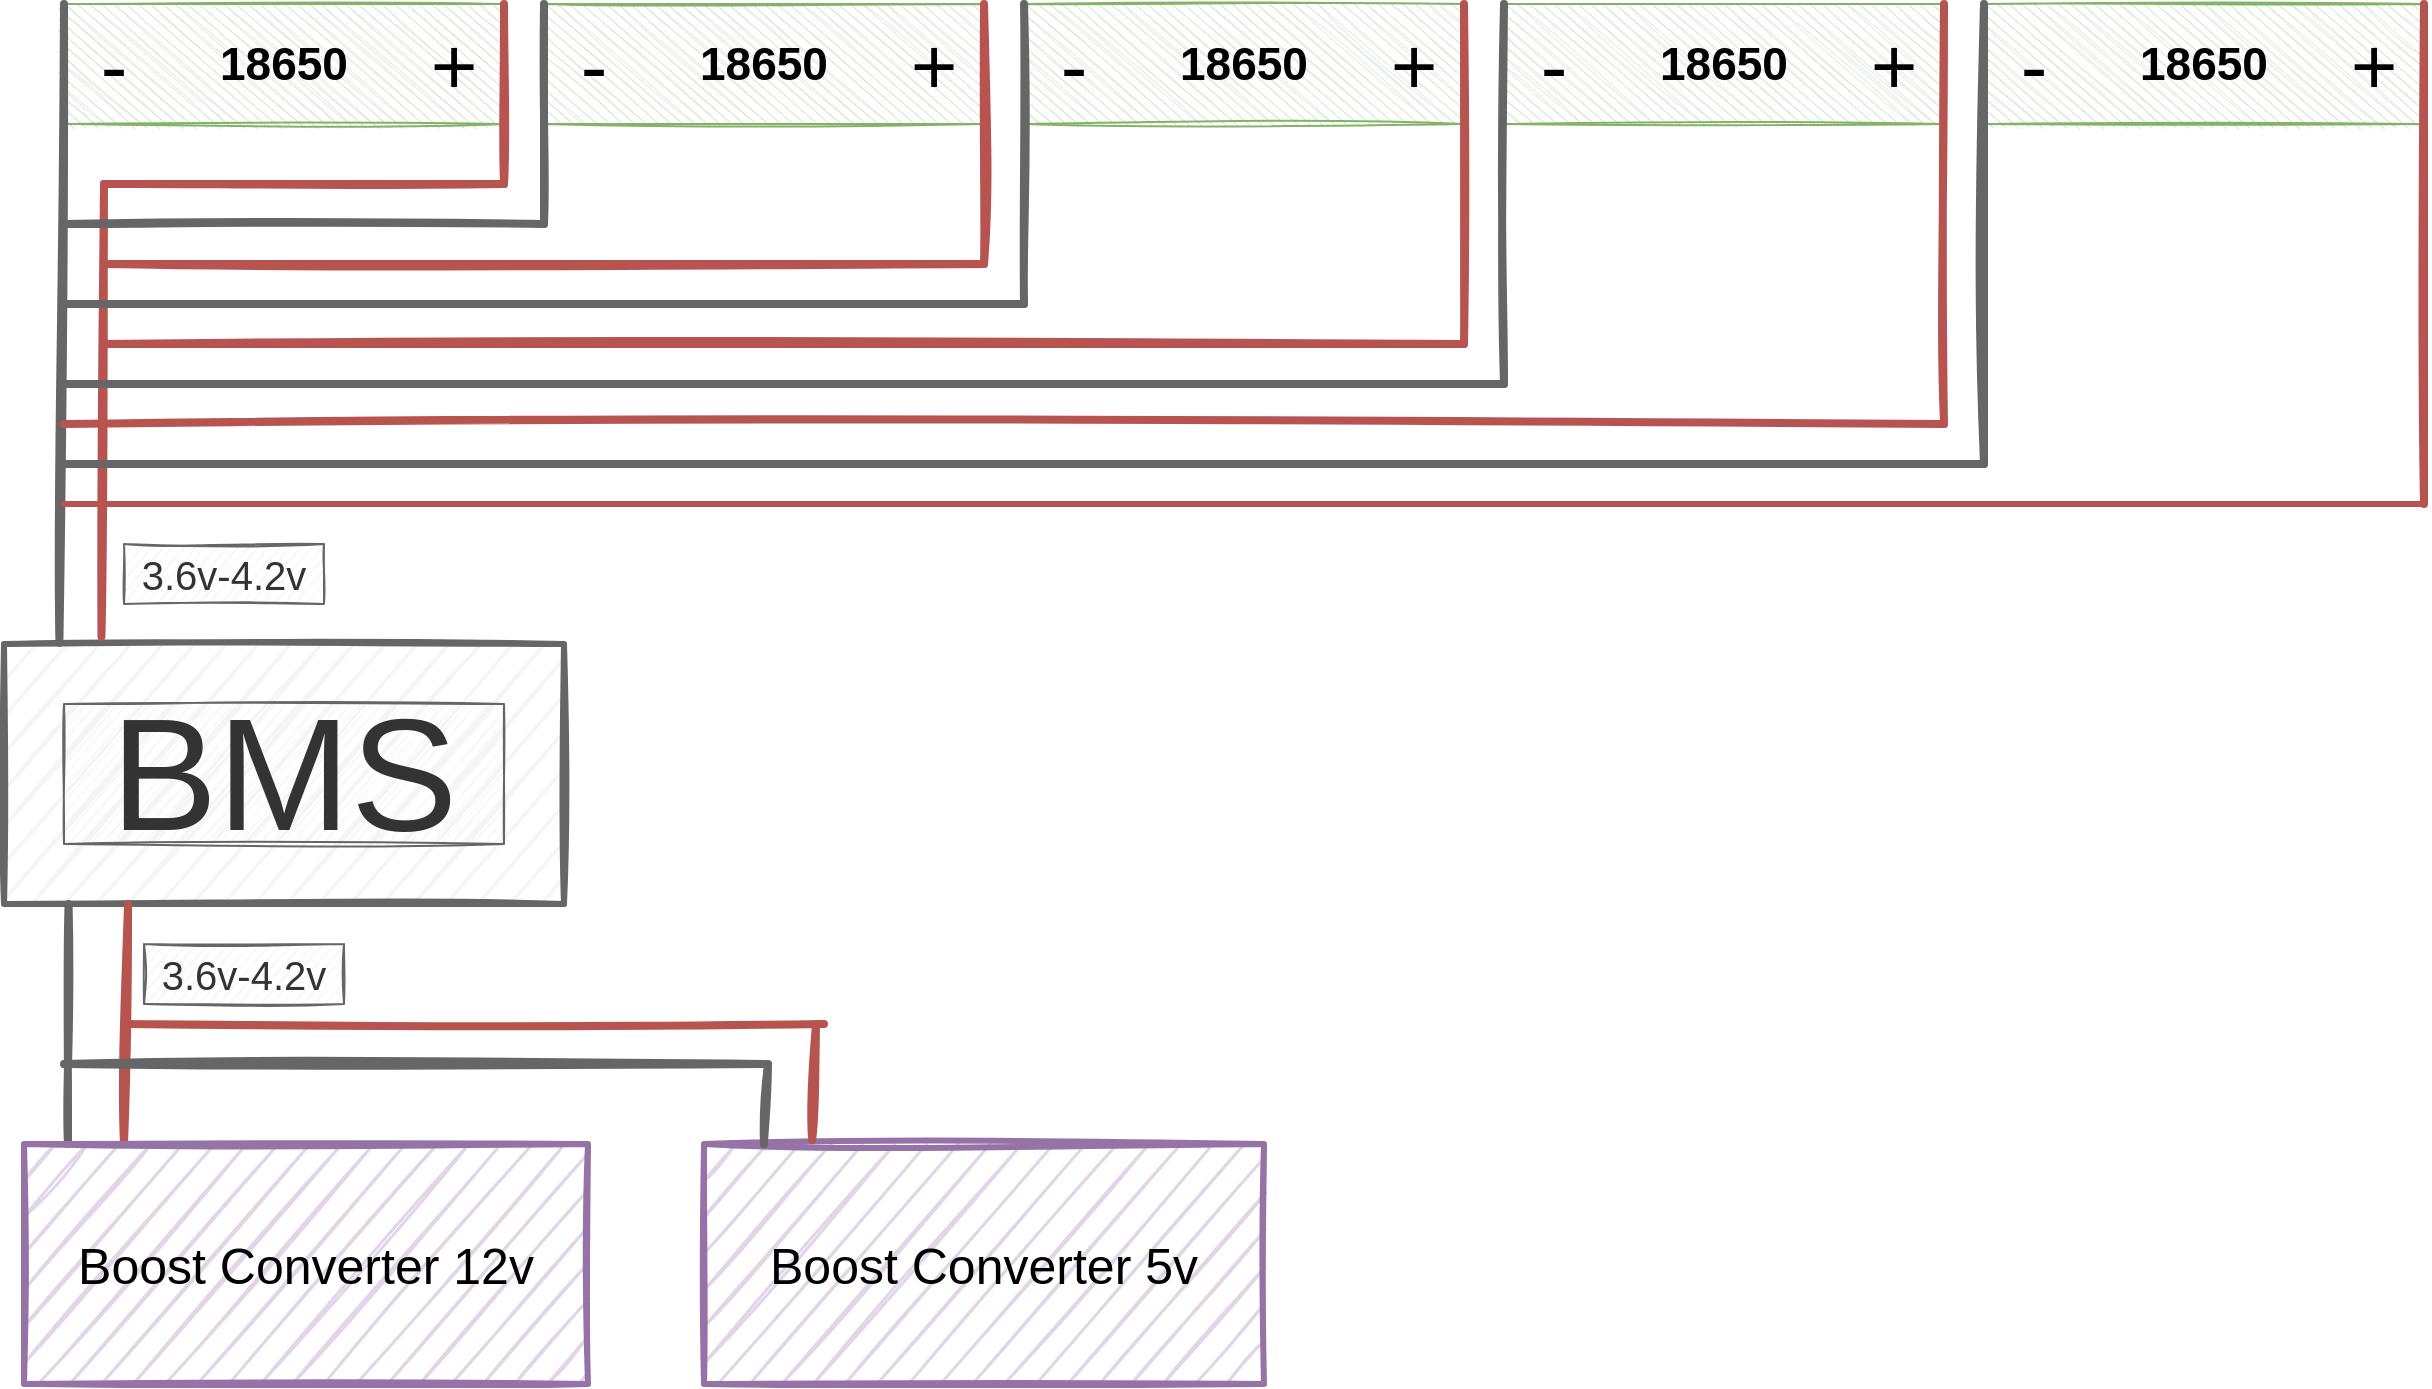 <mxfile version="14.4.3" type="github">
  <diagram id="_PQn1Uy8t_eb8sXLkzAz" name="Page-1">
    <mxGraphModel dx="2062" dy="1122" grid="1" gridSize="10" guides="1" tooltips="1" connect="1" arrows="1" fold="1" page="1" pageScale="1" pageWidth="850" pageHeight="1100" math="0" shadow="0">
      <root>
        <mxCell id="0" />
        <mxCell id="1" parent="0" />
        <mxCell id="i-8vvmm6yCiT5ENzY_J1-1" value="&lt;font size=&quot;1&quot;&gt;&lt;b style=&quot;font-size: 23px&quot;&gt;18650&lt;/b&gt;&lt;/font&gt;" style="rounded=0;whiteSpace=wrap;html=1;direction=south;fillColor=#d5e8d4;strokeColor=#82b366;sketch=1;" vertex="1" parent="1">
          <mxGeometry x="40" y="40" width="220" height="60" as="geometry" />
        </mxCell>
        <mxCell id="i-8vvmm6yCiT5ENzY_J1-6" value="&lt;font style=&quot;font-size: 40px&quot;&gt;+&lt;/font&gt;" style="text;html=1;strokeColor=none;fillColor=none;align=center;verticalAlign=middle;whiteSpace=wrap;rounded=0;sketch=1;" vertex="1" parent="1">
          <mxGeometry x="220" y="55" width="30" height="30" as="geometry" />
        </mxCell>
        <mxCell id="i-8vvmm6yCiT5ENzY_J1-7" value="&lt;font style=&quot;font-size: 40px&quot;&gt;-&lt;/font&gt;" style="text;html=1;strokeColor=none;fillColor=none;align=center;verticalAlign=middle;whiteSpace=wrap;rounded=0;sketch=1;" vertex="1" parent="1">
          <mxGeometry x="50" y="55" width="30" height="30" as="geometry" />
        </mxCell>
        <mxCell id="i-8vvmm6yCiT5ENzY_J1-10" value="" style="endArrow=none;html=1;strokeWidth=4;sketch=1;fillColor=#f8cecc;strokeColor=#b85450;" edge="1" parent="1">
          <mxGeometry width="50" height="50" relative="1" as="geometry">
            <mxPoint x="260" y="130" as="sourcePoint" />
            <mxPoint x="260" y="40" as="targetPoint" />
          </mxGeometry>
        </mxCell>
        <mxCell id="i-8vvmm6yCiT5ENzY_J1-11" value="" style="endArrow=none;html=1;strokeWidth=4;sketch=1;fillColor=#f5f5f5;strokeColor=#666666;shadow=0;exitX=0.099;exitY=-0.005;exitDx=0;exitDy=0;exitPerimeter=0;" edge="1" parent="1" source="i-8vvmm6yCiT5ENzY_J1-33">
          <mxGeometry width="50" height="50" relative="1" as="geometry">
            <mxPoint x="40" y="360" as="sourcePoint" />
            <mxPoint x="40" y="40" as="targetPoint" />
          </mxGeometry>
        </mxCell>
        <mxCell id="i-8vvmm6yCiT5ENzY_J1-12" value="&lt;font size=&quot;1&quot;&gt;&lt;b style=&quot;font-size: 23px&quot;&gt;18650&lt;/b&gt;&lt;/font&gt;" style="rounded=0;whiteSpace=wrap;html=1;direction=south;fillColor=#d5e8d4;strokeColor=#82b366;sketch=1;" vertex="1" parent="1">
          <mxGeometry x="280" y="40" width="220" height="60" as="geometry" />
        </mxCell>
        <mxCell id="i-8vvmm6yCiT5ENzY_J1-13" value="&lt;font style=&quot;font-size: 40px&quot;&gt;+&lt;/font&gt;" style="text;html=1;strokeColor=none;fillColor=none;align=center;verticalAlign=middle;whiteSpace=wrap;rounded=0;sketch=1;" vertex="1" parent="1">
          <mxGeometry x="460" y="55" width="30" height="30" as="geometry" />
        </mxCell>
        <mxCell id="i-8vvmm6yCiT5ENzY_J1-14" value="&lt;font style=&quot;font-size: 40px&quot;&gt;-&lt;/font&gt;" style="text;html=1;strokeColor=none;fillColor=none;align=center;verticalAlign=middle;whiteSpace=wrap;rounded=0;sketch=1;" vertex="1" parent="1">
          <mxGeometry x="290" y="55" width="30" height="30" as="geometry" />
        </mxCell>
        <mxCell id="i-8vvmm6yCiT5ENzY_J1-15" value="" style="endArrow=none;html=1;strokeWidth=4;sketch=1;fillColor=#f8cecc;strokeColor=#b85450;" edge="1" parent="1">
          <mxGeometry width="50" height="50" relative="1" as="geometry">
            <mxPoint x="500" y="170" as="sourcePoint" />
            <mxPoint x="500" y="40" as="targetPoint" />
          </mxGeometry>
        </mxCell>
        <mxCell id="i-8vvmm6yCiT5ENzY_J1-16" value="" style="endArrow=none;html=1;strokeWidth=4;sketch=1;fillColor=#f5f5f5;strokeColor=#666666;" edge="1" parent="1">
          <mxGeometry width="50" height="50" relative="1" as="geometry">
            <mxPoint x="280" y="150" as="sourcePoint" />
            <mxPoint x="280" y="40" as="targetPoint" />
          </mxGeometry>
        </mxCell>
        <mxCell id="i-8vvmm6yCiT5ENzY_J1-17" value="&lt;font size=&quot;1&quot;&gt;&lt;b style=&quot;font-size: 23px&quot;&gt;18650&lt;/b&gt;&lt;/font&gt;" style="rounded=0;whiteSpace=wrap;html=1;direction=south;fillColor=#d5e8d4;strokeColor=#82b366;sketch=1;" vertex="1" parent="1">
          <mxGeometry x="520" y="40" width="220" height="60" as="geometry" />
        </mxCell>
        <mxCell id="i-8vvmm6yCiT5ENzY_J1-18" value="&lt;font style=&quot;font-size: 40px&quot;&gt;+&lt;/font&gt;" style="text;html=1;strokeColor=none;fillColor=none;align=center;verticalAlign=middle;whiteSpace=wrap;rounded=0;sketch=1;" vertex="1" parent="1">
          <mxGeometry x="700" y="55" width="30" height="30" as="geometry" />
        </mxCell>
        <mxCell id="i-8vvmm6yCiT5ENzY_J1-19" value="&lt;font style=&quot;font-size: 40px&quot;&gt;-&lt;/font&gt;" style="text;html=1;strokeColor=none;fillColor=none;align=center;verticalAlign=middle;whiteSpace=wrap;rounded=0;sketch=1;" vertex="1" parent="1">
          <mxGeometry x="530" y="55" width="30" height="30" as="geometry" />
        </mxCell>
        <mxCell id="i-8vvmm6yCiT5ENzY_J1-20" value="" style="endArrow=none;html=1;strokeWidth=4;sketch=1;fillColor=#f8cecc;strokeColor=#b85450;" edge="1" parent="1">
          <mxGeometry width="50" height="50" relative="1" as="geometry">
            <mxPoint x="740" y="210" as="sourcePoint" />
            <mxPoint x="740" y="40" as="targetPoint" />
          </mxGeometry>
        </mxCell>
        <mxCell id="i-8vvmm6yCiT5ENzY_J1-21" value="" style="endArrow=none;html=1;strokeWidth=4;sketch=1;fillColor=#f5f5f5;strokeColor=#666666;" edge="1" parent="1">
          <mxGeometry width="50" height="50" relative="1" as="geometry">
            <mxPoint x="520" y="190" as="sourcePoint" />
            <mxPoint x="520" y="40" as="targetPoint" />
          </mxGeometry>
        </mxCell>
        <mxCell id="i-8vvmm6yCiT5ENzY_J1-22" value="&lt;font size=&quot;1&quot;&gt;&lt;b style=&quot;font-size: 23px&quot;&gt;18650&lt;/b&gt;&lt;/font&gt;" style="rounded=0;whiteSpace=wrap;html=1;direction=south;fillColor=#d5e8d4;strokeColor=#82b366;sketch=1;" vertex="1" parent="1">
          <mxGeometry x="760" y="40" width="220" height="60" as="geometry" />
        </mxCell>
        <mxCell id="i-8vvmm6yCiT5ENzY_J1-23" value="&lt;font style=&quot;font-size: 40px&quot;&gt;+&lt;/font&gt;" style="text;html=1;strokeColor=none;fillColor=none;align=center;verticalAlign=middle;whiteSpace=wrap;rounded=0;sketch=1;" vertex="1" parent="1">
          <mxGeometry x="940" y="55" width="30" height="30" as="geometry" />
        </mxCell>
        <mxCell id="i-8vvmm6yCiT5ENzY_J1-24" value="&lt;font style=&quot;font-size: 40px&quot;&gt;-&lt;/font&gt;" style="text;html=1;strokeColor=none;fillColor=none;align=center;verticalAlign=middle;whiteSpace=wrap;rounded=0;sketch=1;" vertex="1" parent="1">
          <mxGeometry x="770" y="55" width="30" height="30" as="geometry" />
        </mxCell>
        <mxCell id="i-8vvmm6yCiT5ENzY_J1-25" value="" style="endArrow=none;html=1;strokeWidth=4;sketch=1;fillColor=#f8cecc;strokeColor=#b85450;" edge="1" parent="1">
          <mxGeometry width="50" height="50" relative="1" as="geometry">
            <mxPoint x="980" y="250" as="sourcePoint" />
            <mxPoint x="980" y="40" as="targetPoint" />
          </mxGeometry>
        </mxCell>
        <mxCell id="i-8vvmm6yCiT5ENzY_J1-26" value="" style="endArrow=none;html=1;strokeWidth=4;sketch=1;fillColor=#f5f5f5;strokeColor=#666666;" edge="1" parent="1">
          <mxGeometry width="50" height="50" relative="1" as="geometry">
            <mxPoint x="760" y="230" as="sourcePoint" />
            <mxPoint x="760" y="40" as="targetPoint" />
          </mxGeometry>
        </mxCell>
        <mxCell id="i-8vvmm6yCiT5ENzY_J1-27" value="&lt;font size=&quot;1&quot;&gt;&lt;b style=&quot;font-size: 23px&quot;&gt;18650&lt;/b&gt;&lt;/font&gt;" style="rounded=0;whiteSpace=wrap;html=1;direction=south;fillColor=#d5e8d4;strokeColor=#82b366;sketch=1;" vertex="1" parent="1">
          <mxGeometry x="1000" y="40" width="220" height="60" as="geometry" />
        </mxCell>
        <mxCell id="i-8vvmm6yCiT5ENzY_J1-28" value="&lt;font style=&quot;font-size: 40px&quot;&gt;+&lt;/font&gt;" style="text;html=1;strokeColor=none;fillColor=none;align=center;verticalAlign=middle;whiteSpace=wrap;rounded=0;sketch=1;" vertex="1" parent="1">
          <mxGeometry x="1180" y="55" width="30" height="30" as="geometry" />
        </mxCell>
        <mxCell id="i-8vvmm6yCiT5ENzY_J1-29" value="&lt;font style=&quot;font-size: 40px&quot;&gt;-&lt;/font&gt;" style="text;html=1;strokeColor=none;fillColor=none;align=center;verticalAlign=middle;whiteSpace=wrap;rounded=0;sketch=1;" vertex="1" parent="1">
          <mxGeometry x="1010" y="55" width="30" height="30" as="geometry" />
        </mxCell>
        <mxCell id="i-8vvmm6yCiT5ENzY_J1-30" value="" style="endArrow=none;html=1;strokeWidth=4;sketch=1;fillColor=#f8cecc;strokeColor=#b85450;" edge="1" parent="1">
          <mxGeometry width="50" height="50" relative="1" as="geometry">
            <mxPoint x="1220" y="290" as="sourcePoint" />
            <mxPoint x="1220" y="40" as="targetPoint" />
          </mxGeometry>
        </mxCell>
        <mxCell id="i-8vvmm6yCiT5ENzY_J1-31" value="" style="endArrow=none;html=1;strokeWidth=4;sketch=1;fillColor=#f5f5f5;strokeColor=#666666;" edge="1" parent="1">
          <mxGeometry width="50" height="50" relative="1" as="geometry">
            <mxPoint x="1000" y="270" as="sourcePoint" />
            <mxPoint x="1000" y="40" as="targetPoint" />
          </mxGeometry>
        </mxCell>
        <mxCell id="i-8vvmm6yCiT5ENzY_J1-33" value="" style="rounded=0;whiteSpace=wrap;html=1;sketch=1;strokeWidth=3;strokeColor=#666666;fontColor=#333333;fillColor=#f5f5f5;" vertex="1" parent="1">
          <mxGeometry x="10" y="360" width="280" height="130" as="geometry" />
        </mxCell>
        <mxCell id="i-8vvmm6yCiT5ENzY_J1-34" value="" style="endArrow=none;html=1;strokeWidth=4;sketch=1;fillColor=#f8cecc;strokeColor=#b85450;exitX=0.174;exitY=-0.028;exitDx=0;exitDy=0;exitPerimeter=0;" edge="1" parent="1" source="i-8vvmm6yCiT5ENzY_J1-33">
          <mxGeometry width="50" height="50" relative="1" as="geometry">
            <mxPoint x="170.0" y="130" as="sourcePoint" />
            <mxPoint x="60" y="130" as="targetPoint" />
          </mxGeometry>
        </mxCell>
        <mxCell id="i-8vvmm6yCiT5ENzY_J1-35" value="" style="endArrow=none;html=1;strokeWidth=4;sketch=1;fillColor=#f8cecc;strokeColor=#b85450;" edge="1" parent="1">
          <mxGeometry width="50" height="50" relative="1" as="geometry">
            <mxPoint x="60" y="130" as="sourcePoint" />
            <mxPoint x="260" y="130" as="targetPoint" />
          </mxGeometry>
        </mxCell>
        <mxCell id="i-8vvmm6yCiT5ENzY_J1-36" value="" style="endArrow=none;html=1;strokeWidth=4;sketch=1;fillColor=#f5f5f5;strokeColor=#666666;" edge="1" parent="1">
          <mxGeometry width="50" height="50" relative="1" as="geometry">
            <mxPoint x="40" y="150" as="sourcePoint" />
            <mxPoint x="280" y="150" as="targetPoint" />
          </mxGeometry>
        </mxCell>
        <mxCell id="i-8vvmm6yCiT5ENzY_J1-37" value="" style="endArrow=none;html=1;strokeWidth=4;sketch=1;fillColor=#f8cecc;strokeColor=#b85450;" edge="1" parent="1">
          <mxGeometry width="50" height="50" relative="1" as="geometry">
            <mxPoint x="60" y="170" as="sourcePoint" />
            <mxPoint x="500" y="170" as="targetPoint" />
          </mxGeometry>
        </mxCell>
        <mxCell id="i-8vvmm6yCiT5ENzY_J1-39" value="" style="endArrow=none;html=1;strokeWidth=4;sketch=1;fillColor=#f5f5f5;strokeColor=#666666;" edge="1" parent="1">
          <mxGeometry width="50" height="50" relative="1" as="geometry">
            <mxPoint x="40" y="190" as="sourcePoint" />
            <mxPoint x="520" y="190" as="targetPoint" />
          </mxGeometry>
        </mxCell>
        <mxCell id="i-8vvmm6yCiT5ENzY_J1-40" value="" style="endArrow=none;html=1;strokeWidth=4;sketch=1;fillColor=#f8cecc;strokeColor=#b85450;" edge="1" parent="1">
          <mxGeometry width="50" height="50" relative="1" as="geometry">
            <mxPoint x="60" y="210" as="sourcePoint" />
            <mxPoint x="740" y="210" as="targetPoint" />
          </mxGeometry>
        </mxCell>
        <mxCell id="i-8vvmm6yCiT5ENzY_J1-41" value="" style="endArrow=none;html=1;strokeWidth=4;sketch=1;fillColor=#f5f5f5;strokeColor=#666666;" edge="1" parent="1">
          <mxGeometry width="50" height="50" relative="1" as="geometry">
            <mxPoint x="40" y="230" as="sourcePoint" />
            <mxPoint x="760" y="230" as="targetPoint" />
          </mxGeometry>
        </mxCell>
        <mxCell id="i-8vvmm6yCiT5ENzY_J1-42" value="" style="endArrow=none;html=1;strokeWidth=4;sketch=1;fillColor=#f8cecc;strokeColor=#b85450;" edge="1" parent="1">
          <mxGeometry width="50" height="50" relative="1" as="geometry">
            <mxPoint x="40" y="250" as="sourcePoint" />
            <mxPoint x="980" y="250" as="targetPoint" />
          </mxGeometry>
        </mxCell>
        <mxCell id="i-8vvmm6yCiT5ENzY_J1-43" value="" style="endArrow=none;html=1;strokeWidth=4;sketch=1;fillColor=#f5f5f5;strokeColor=#666666;" edge="1" parent="1">
          <mxGeometry width="50" height="50" relative="1" as="geometry">
            <mxPoint x="40" y="270" as="sourcePoint" />
            <mxPoint x="1000" y="270" as="targetPoint" />
          </mxGeometry>
        </mxCell>
        <mxCell id="i-8vvmm6yCiT5ENzY_J1-44" value="" style="endArrow=none;html=1;strokeWidth=3;sketch=1;fillColor=#f8cecc;strokeColor=#b85450;" edge="1" parent="1">
          <mxGeometry width="50" height="50" relative="1" as="geometry">
            <mxPoint x="40" y="290" as="sourcePoint" />
            <mxPoint x="1220" y="290" as="targetPoint" />
          </mxGeometry>
        </mxCell>
        <mxCell id="i-8vvmm6yCiT5ENzY_J1-45" value="&lt;font style=&quot;font-size: 80px&quot;&gt;BMS&lt;/font&gt;" style="text;html=1;strokeColor=#666666;fillColor=#f5f5f5;align=center;verticalAlign=middle;whiteSpace=wrap;rounded=0;sketch=1;fontColor=#333333;" vertex="1" parent="1">
          <mxGeometry x="40" y="390" width="220" height="70" as="geometry" />
        </mxCell>
        <mxCell id="i-8vvmm6yCiT5ENzY_J1-49" value="&lt;font style=&quot;font-size: 20px&quot;&gt;3.6v-4.2v&lt;/font&gt;" style="text;html=1;strokeColor=#666666;fillColor=#f5f5f5;align=center;verticalAlign=middle;whiteSpace=wrap;rounded=0;sketch=1;fontColor=#333333;" vertex="1" parent="1">
          <mxGeometry x="70" y="310" width="100" height="30" as="geometry" />
        </mxCell>
        <mxCell id="i-8vvmm6yCiT5ENzY_J1-51" value="&lt;font style=&quot;font-size: 25px&quot;&gt;Boost Converter 5v&lt;/font&gt;" style="rounded=0;whiteSpace=wrap;html=1;sketch=1;strokeWidth=3;strokeColor=#9673a6;fillColor=#e1d5e7;" vertex="1" parent="1">
          <mxGeometry x="360" y="610" width="280" height="120" as="geometry" />
        </mxCell>
        <mxCell id="i-8vvmm6yCiT5ENzY_J1-53" value="" style="endArrow=none;html=1;strokeWidth=4;sketch=1;fillColor=#f5f5f5;strokeColor=#666666;shadow=0;" edge="1" parent="1">
          <mxGeometry width="50" height="50" relative="1" as="geometry">
            <mxPoint x="42" y="610" as="sourcePoint" />
            <mxPoint x="42.28" y="490" as="targetPoint" />
          </mxGeometry>
        </mxCell>
        <mxCell id="i-8vvmm6yCiT5ENzY_J1-55" value="" style="endArrow=none;html=1;strokeWidth=4;sketch=1;fillColor=#f5f5f5;strokeColor=#666666;shadow=0;exitX=0.108;exitY=0;exitDx=0;exitDy=0;exitPerimeter=0;" edge="1" parent="1">
          <mxGeometry width="50" height="50" relative="1" as="geometry">
            <mxPoint x="390" y="610" as="sourcePoint" />
            <mxPoint x="392" y="570" as="targetPoint" />
          </mxGeometry>
        </mxCell>
        <mxCell id="i-8vvmm6yCiT5ENzY_J1-56" value="" style="endArrow=none;html=1;strokeWidth=4;sketch=1;fillColor=#f8cecc;strokeColor=#b85450;shadow=0;exitX=0.194;exitY=-0.016;exitDx=0;exitDy=0;exitPerimeter=0;" edge="1" parent="1">
          <mxGeometry width="50" height="50" relative="1" as="geometry">
            <mxPoint x="414.08" y="608.08" as="sourcePoint" />
            <mxPoint x="416" y="550" as="targetPoint" />
          </mxGeometry>
        </mxCell>
        <mxCell id="i-8vvmm6yCiT5ENzY_J1-58" value="" style="endArrow=none;html=1;strokeWidth=4;sketch=1;fillColor=#f8cecc;strokeColor=#b85450;shadow=0;" edge="1" parent="1">
          <mxGeometry width="50" height="50" relative="1" as="geometry">
            <mxPoint x="70" y="550" as="sourcePoint" />
            <mxPoint x="420" y="550" as="targetPoint" />
          </mxGeometry>
        </mxCell>
        <mxCell id="i-8vvmm6yCiT5ENzY_J1-59" value="" style="endArrow=none;html=1;strokeWidth=4;sketch=1;fillColor=#f8cecc;strokeColor=#b85450;shadow=0;exitX=0.108;exitY=0;exitDx=0;exitDy=0;exitPerimeter=0;" edge="1" parent="1">
          <mxGeometry width="50" height="50" relative="1" as="geometry">
            <mxPoint x="70.0" y="610" as="sourcePoint" />
            <mxPoint x="72.04" y="490" as="targetPoint" />
          </mxGeometry>
        </mxCell>
        <mxCell id="i-8vvmm6yCiT5ENzY_J1-60" value="" style="endArrow=none;html=1;strokeWidth=4;sketch=1;fillColor=#f5f5f5;strokeColor=#666666;shadow=0;" edge="1" parent="1">
          <mxGeometry width="50" height="50" relative="1" as="geometry">
            <mxPoint x="40" y="570" as="sourcePoint" />
            <mxPoint x="390" y="570" as="targetPoint" />
          </mxGeometry>
        </mxCell>
        <mxCell id="i-8vvmm6yCiT5ENzY_J1-61" value="&lt;font style=&quot;font-size: 20px&quot;&gt;3.6v-4.2v&lt;/font&gt;" style="text;html=1;strokeColor=#666666;fillColor=#f5f5f5;align=center;verticalAlign=middle;whiteSpace=wrap;rounded=0;sketch=1;fontColor=#333333;" vertex="1" parent="1">
          <mxGeometry x="80" y="510" width="100" height="30" as="geometry" />
        </mxCell>
        <mxCell id="i-8vvmm6yCiT5ENzY_J1-62" value="&lt;font style=&quot;font-size: 25px&quot;&gt;Boost Converter 12v&lt;/font&gt;" style="rounded=0;whiteSpace=wrap;html=1;sketch=1;strokeWidth=3;strokeColor=#9673a6;fillColor=#e1d5e7;" vertex="1" parent="1">
          <mxGeometry x="20" y="610" width="282" height="120" as="geometry" />
        </mxCell>
      </root>
    </mxGraphModel>
  </diagram>
</mxfile>
